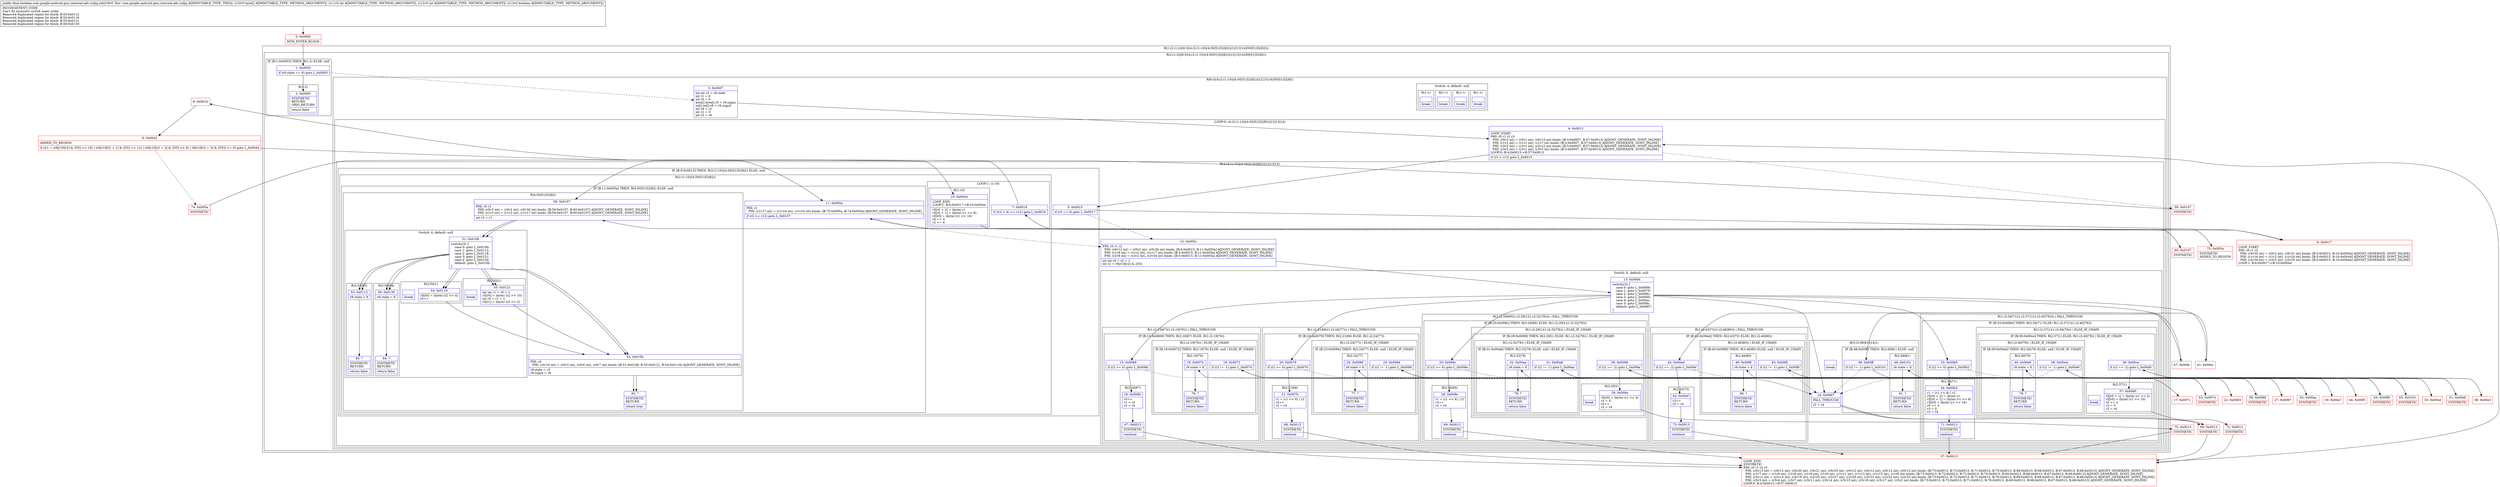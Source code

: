 digraph "CFG forcom.google.android.gms.internal.ads.zzdjq.zzb([BIIZ)Z" {
subgraph cluster_Region_1621375892 {
label = "R(1:(2:(1:2)|(6:3|(4:(2:(1:10)|(4:50|51|52|82))|12|13|14)|50|51|52|82)))";
node [shape=record,color=blue];
subgraph cluster_Region_534604008 {
label = "R(2:(1:2)|(6:3|(4:(2:(1:10)|(4:50|51|52|82))|12|13|14)|50|51|52|82))";
node [shape=record,color=blue];
subgraph cluster_IfRegion_2129795215 {
label = "IF [B:1:0x0003] THEN: R(1:2) ELSE: null";
node [shape=record,color=blue];
Node_1 [shape=record,label="{1\:\ 0x0003|if (r9.state == 6) goto L_0x0005\l}"];
subgraph cluster_Region_709757341 {
label = "R(1:2)";
node [shape=record,color=blue];
Node_2 [shape=record,label="{2\:\ 0x0005|SYNTHETIC\lRETURN\lORIG_RETURN\l|return false\l}"];
}
}
subgraph cluster_Region_2009476238 {
label = "R(6:3|(4:(2:(1:10)|(4:50|51|52|82))|12|13|14)|50|51|52|82)";
node [shape=record,color=blue];
Node_3 [shape=record,label="{3\:\ 0x0007|int int r2 = r9.state\lint r1 = 0\lint r0 = 0\lbyte[] byte[] r5 = r9.zzgxz\lint[] int[] r6 = r9.zzgyd\lint r8 = r2\lint r2 = 0\lint r3 = r8\l}"];
subgraph cluster_LoopRegion_527367001 {
label = "LOOP:0: (4:(2:(1:10)|(4:50|51|52|82))|12|13|14)";
node [shape=record,color=blue];
Node_4 [shape=record,label="{4\:\ 0x0013|LOOP_START\lPHI: r0 r1 r2 r3 \l  PHI: (r0v2 int) = (r0v1 int), (r0v13 int) binds: [B:3:0x0007, B:57:0x0013] A[DONT_GENERATE, DONT_INLINE]\l  PHI: (r1v2 int) = (r1v1 int), (r1v7 int) binds: [B:3:0x0007, B:57:0x0013] A[DONT_GENERATE, DONT_INLINE]\l  PHI: (r2v2 int) = (r2v1 int), (r2v12 int) binds: [B:3:0x0007, B:57:0x0013] A[DONT_GENERATE, DONT_INLINE]\l  PHI: (r3v2 int) = (r3v1 int), (r3v3 int) binds: [B:3:0x0007, B:57:0x0013] A[DONT_GENERATE, DONT_INLINE]\lLOOP:0: B:4:0x0013\-\>B:57:0x0013\l|if (r2 \< r12) goto L_0x0015\l}"];
subgraph cluster_Region_1916642313 {
label = "R(4:(2:(1:10)|(4:50|51|52|82))|12|13|14)";
node [shape=record,color=blue];
subgraph cluster_IfRegion_2015854201 {
label = "IF [B:5:0x0015] THEN: R(2:(1:10)|(4:50|51|52|82)) ELSE: null";
node [shape=record,color=blue];
Node_5 [shape=record,label="{5\:\ 0x0015|if (r3 == 0) goto L_0x0017\l}"];
subgraph cluster_Region_1811410907 {
label = "R(2:(1:10)|(4:50|51|52|82))";
node [shape=record,color=blue];
subgraph cluster_LoopRegion_15468881 {
label = "LOOP:1: (1:10)";
node [shape=record,color=blue];
Node_7 [shape=record,label="{7\:\ 0x0019|if ((r2 + 4) \<= r12) goto L_0x001b\l}"];
subgraph cluster_Region_1471421758 {
label = "R(1:10)";
node [shape=record,color=blue];
Node_10 [shape=record,label="{10\:\ 0x0044|LOOP_END\lLOOP:1: B:6:0x0017\-\>B:10:0x0044\l|r5[r0 + 2] = (byte) r1\lr5[r0 + 1] = (byte) (r1 \>\> 8)\lr5[r0] = (byte) (r1 \>\> 16)\lr0 += 3\lr2 += 4\l}"];
}
}
subgraph cluster_IfRegion_1032988707 {
label = "IF [B:11:0x005a] THEN: R(4:50|51|52|82) ELSE: null";
node [shape=record,color=blue];
Node_11 [shape=record,label="{11\:\ 0x005a|PHI: r1 \l  PHI: (r1v17 int) = (r1v16 int), (r1v24 int) binds: [B:75:0x005a, B:74:0x005a] A[DONT_GENERATE, DONT_INLINE]\l|if (r2 \>= r12) goto L_0x0107\l}"];
subgraph cluster_Region_23008443 {
label = "R(4:50|51|52|82)";
node [shape=record,color=blue];
Node_50 [shape=record,label="{50\:\ 0x0107|PHI: r0 r1 \l  PHI: (r0v3 int) = (r0v2 int), (r0v30 int) binds: [B:59:0x0107, B:60:0x0107] A[DONT_GENERATE, DONT_INLINE]\l  PHI: (r1v3 int) = (r1v2 int), (r1v17 int) binds: [B:59:0x0107, B:60:0x0107] A[DONT_GENERATE, DONT_INLINE]\l|int r2 = r1\l}"];
subgraph cluster_SwitchRegion_284947991 {
label = "Switch: 4, default: null";
node [shape=record,color=blue];
Node_51 [shape=record,label="{51\:\ 0x0108|switch(r3) \{\l    case 0: goto L_0x010b;\l    case 1: goto L_0x0112;\l    case 2: goto L_0x0118;\l    case 3: goto L_0x0121;\l    case 4: goto L_0x0130;\l    default: goto L_0x010b;\l\}\l}"];
subgraph cluster_Region_530137189 {
label = "R(2:53|83)";
node [shape=record,color=blue];
Node_53 [shape=record,label="{53\:\ 0x0112|r9.state = 6\l}"];
Node_83 [shape=record,label="{83\:\ ?|SYNTHETIC\lRETURN\l|return false\l}"];
}
subgraph cluster_Region_1157406 {
label = "R(2:54|1)";
node [shape=record,color=blue];
Node_54 [shape=record,label="{54\:\ 0x0118|r5[r0] = (byte) (r2 \>\> 4)\lr0++\l}"];
Node_InsnContainer_1908479353 [shape=record,label="{|break\l}"];
}
subgraph cluster_Region_783757759 {
label = "R(2:55|1)";
node [shape=record,color=blue];
Node_55 [shape=record,label="{55\:\ 0x0121|int int r1 = r0 + 1\lr5[r0] = (byte) (r2 \>\> 10)\lint r0 = r1 + 1\lr5[r1] = (byte) (r2 \>\> 2)\l}"];
Node_InsnContainer_731510845 [shape=record,label="{|break\l}"];
}
subgraph cluster_Region_2135180194 {
label = "R(2:56|84)";
node [shape=record,color=blue];
Node_56 [shape=record,label="{56\:\ 0x0130|r9.state = 6\l}"];
Node_84 [shape=record,label="{84\:\ ?|SYNTHETIC\lRETURN\l|return false\l}"];
}
}
Node_52 [shape=record,label="{52\:\ 0x010b|PHI: r0 \l  PHI: (r0v10 int) = (r0v3 int), (r0v6 int), (r0v7 int) binds: [B:51:0x0108, B:55:0x0121, B:54:0x0118] A[DONT_GENERATE, DONT_INLINE]\l|r9.state = r3\lr9.zzgya = r0\l}"];
Node_82 [shape=record,label="{82\:\ ?|SYNTHETIC\lRETURN\l|return true\l}"];
}
}
}
}
Node_12 [shape=record,label="{12\:\ 0x005c|PHI: r0 r1 r2 \l  PHI: (r0v12 int) = (r0v2 int), (r0v30 int) binds: [B:5:0x0015, B:11:0x005a] A[DONT_GENERATE, DONT_INLINE]\l  PHI: (r1v6 int) = (r1v2 int), (r1v17 int) binds: [B:5:0x0015, B:11:0x005a] A[DONT_GENERATE, DONT_INLINE]\l  PHI: (r2v8 int) = (r2v2 int), (r2v34 int) binds: [B:5:0x0015, B:11:0x005a] A[DONT_GENERATE, DONT_INLINE]\l|int int r4 = r2 + 1\lint r2 = r6[r10[r2] & 255]\l}"];
subgraph cluster_SwitchRegion_1891488728 {
label = "Switch: 6, default: null";
node [shape=record,color=blue];
Node_13 [shape=record,label="{13\:\ 0x0064|switch(r3) \{\l    case 0: goto L_0x0069;\l    case 1: goto L_0x0079;\l    case 2: goto L_0x008c;\l    case 3: goto L_0x00b0;\l    case 4: goto L_0x00ec;\l    case 5: goto L_0x00fe;\l    default: goto L_0x0067;\l\}\l}"];
subgraph cluster_Region_705412679 {
label = "R(1:(2:16|67)(1:(2:19|76))) | FALL_THROUGH\l";
node [shape=record,color=blue];
subgraph cluster_IfRegion_525682571 {
label = "IF [B:15:0x0069] THEN: R(2:16|67) ELSE: R(1:(2:19|76))";
node [shape=record,color=blue];
Node_15 [shape=record,label="{15\:\ 0x0069|if (r2 \>= 0) goto L_0x006b\l}"];
subgraph cluster_Region_585405010 {
label = "R(2:16|67)";
node [shape=record,color=blue];
Node_16 [shape=record,label="{16\:\ 0x006b|r3++\lr1 = r2\lr2 = r4\l}"];
Node_67 [shape=record,label="{67\:\ 0x0013|SYNTHETIC\l|continue\l}"];
}
subgraph cluster_Region_1394089122 {
label = "R(1:(2:19|76)) | ELSE_IF_CHAIN\l";
node [shape=record,color=blue];
subgraph cluster_IfRegion_1355891000 {
label = "IF [B:18:0x0072] THEN: R(2:19|76) ELSE: null | ELSE_IF_CHAIN\l";
node [shape=record,color=blue];
Node_18 [shape=record,label="{18\:\ 0x0072|if (r2 != \-1) goto L_0x0074\l}"];
subgraph cluster_Region_933514988 {
label = "R(2:19|76)";
node [shape=record,color=blue];
Node_19 [shape=record,label="{19\:\ 0x0074|r9.state = 6\l}"];
Node_76 [shape=record,label="{76\:\ ?|SYNTHETIC\lRETURN\l|return false\l}"];
}
}
}
}
}
subgraph cluster_Region_1788887785 {
label = "R(1:(2:21|68)(1:(2:24|77))) | FALL_THROUGH\l";
node [shape=record,color=blue];
subgraph cluster_IfRegion_1324116969 {
label = "IF [B:20:0x0079] THEN: R(2:21|68) ELSE: R(1:(2:24|77))";
node [shape=record,color=blue];
Node_20 [shape=record,label="{20\:\ 0x0079|if (r2 \>= 0) goto L_0x007b\l}"];
subgraph cluster_Region_1686134800 {
label = "R(2:21|68)";
node [shape=record,color=blue];
Node_21 [shape=record,label="{21\:\ 0x007b|r1 = (r1 \<\< 6) \| r2\lr3++\lr2 = r4\l}"];
Node_68 [shape=record,label="{68\:\ 0x0013|SYNTHETIC\l|continue\l}"];
}
subgraph cluster_Region_497954940 {
label = "R(1:(2:24|77)) | ELSE_IF_CHAIN\l";
node [shape=record,color=blue];
subgraph cluster_IfRegion_51709990 {
label = "IF [B:23:0x0084] THEN: R(2:24|77) ELSE: null | ELSE_IF_CHAIN\l";
node [shape=record,color=blue];
Node_23 [shape=record,label="{23\:\ 0x0084|if (r2 != \-1) goto L_0x0086\l}"];
subgraph cluster_Region_239129191 {
label = "R(2:24|77)";
node [shape=record,color=blue];
Node_24 [shape=record,label="{24\:\ 0x0086|r9.state = 6\l}"];
Node_77 [shape=record,label="{77\:\ ?|SYNTHETIC\lRETURN\l|return false\l}"];
}
}
}
}
}
subgraph cluster_Region_461782637 {
label = "R(1:(2:26|69)(1:(2:29|1)(1:(2:32|78)))) | FALL_THROUGH\l";
node [shape=record,color=blue];
subgraph cluster_IfRegion_919170768 {
label = "IF [B:25:0x008c] THEN: R(2:26|69) ELSE: R(1:(2:29|1)(1:(2:32|78)))";
node [shape=record,color=blue];
Node_25 [shape=record,label="{25\:\ 0x008c|if (r2 \>= 0) goto L_0x008e\l}"];
subgraph cluster_Region_1662687784 {
label = "R(2:26|69)";
node [shape=record,color=blue];
Node_26 [shape=record,label="{26\:\ 0x008e|r1 = (r1 \<\< 6) \| r2\lr3++\lr2 = r4\l}"];
Node_69 [shape=record,label="{69\:\ 0x0013|SYNTHETIC\l|continue\l}"];
}
subgraph cluster_Region_1935249662 {
label = "R(1:(2:29|1)(1:(2:32|78))) | ELSE_IF_CHAIN\l";
node [shape=record,color=blue];
subgraph cluster_IfRegion_1816867248 {
label = "IF [B:28:0x0098] THEN: R(2:29|1) ELSE: R(1:(2:32|78)) | ELSE_IF_CHAIN\l";
node [shape=record,color=blue];
Node_28 [shape=record,label="{28\:\ 0x0098|if (r2 == \-2) goto L_0x009a\l}"];
subgraph cluster_Region_916653410 {
label = "R(2:29|1)";
node [shape=record,color=blue];
Node_29 [shape=record,label="{29\:\ 0x009a|r5[r0] = (byte) (r1 \>\> 4)\lr3 = 4\lr0++\lr2 = r4\l}"];
Node_InsnContainer_530084665 [shape=record,label="{|break\l}"];
}
subgraph cluster_Region_398674247 {
label = "R(1:(2:32|78)) | ELSE_IF_CHAIN\l";
node [shape=record,color=blue];
subgraph cluster_IfRegion_1096133875 {
label = "IF [B:31:0x00a8] THEN: R(2:32|78) ELSE: null | ELSE_IF_CHAIN\l";
node [shape=record,color=blue];
Node_31 [shape=record,label="{31\:\ 0x00a8|if (r2 != \-1) goto L_0x00aa\l}"];
subgraph cluster_Region_1025276036 {
label = "R(2:32|78)";
node [shape=record,color=blue];
Node_32 [shape=record,label="{32\:\ 0x00aa|r9.state = 6\l}"];
Node_78 [shape=record,label="{78\:\ ?|SYNTHETIC\lRETURN\l|return false\l}"];
}
}
}
}
}
}
}
subgraph cluster_Region_50184633 {
label = "R(1:(2:34|71)(1:(2:37|1)(1:(2:40|79)))) | FALL_THROUGH\l";
node [shape=record,color=blue];
subgraph cluster_IfRegion_1781192903 {
label = "IF [B:33:0x00b0] THEN: R(2:34|71) ELSE: R(1:(2:37|1)(1:(2:40|79)))";
node [shape=record,color=blue];
Node_33 [shape=record,label="{33\:\ 0x00b0|if (r2 \>= 0) goto L_0x00b2\l}"];
subgraph cluster_Region_1753838143 {
label = "R(2:34|71)";
node [shape=record,color=blue];
Node_34 [shape=record,label="{34\:\ 0x00b2|r1 = (r1 \<\< 6) \| r2\lr5[r0 + 2] = (byte) r1\lr5[r0 + 1] = (byte) (r1 \>\> 8)\lr5[r0] = (byte) (r1 \>\> 16)\lr0 += 3\lr3 = 0\lr2 = r4\l}"];
Node_71 [shape=record,label="{71\:\ 0x0013|SYNTHETIC\l|continue\l}"];
}
subgraph cluster_Region_1579187044 {
label = "R(1:(2:37|1)(1:(2:40|79))) | ELSE_IF_CHAIN\l";
node [shape=record,color=blue];
subgraph cluster_IfRegion_401118396 {
label = "IF [B:36:0x00ce] THEN: R(2:37|1) ELSE: R(1:(2:40|79)) | ELSE_IF_CHAIN\l";
node [shape=record,color=blue];
Node_36 [shape=record,label="{36\:\ 0x00ce|if (r2 == \-2) goto L_0x00d0\l}"];
subgraph cluster_Region_1363436358 {
label = "R(2:37|1)";
node [shape=record,color=blue];
Node_37 [shape=record,label="{37\:\ 0x00d0|r5[r0 + 1] = (byte) (r1 \>\> 2)\lr5[r0] = (byte) (r1 \>\> 10)\lr0 += 2\lr3 = 5\lr2 = r4\l}"];
Node_InsnContainer_1394907286 [shape=record,label="{|break\l}"];
}
subgraph cluster_Region_220336686 {
label = "R(1:(2:40|79)) | ELSE_IF_CHAIN\l";
node [shape=record,color=blue];
subgraph cluster_IfRegion_572256576 {
label = "IF [B:39:0x00e4] THEN: R(2:40|79) ELSE: null | ELSE_IF_CHAIN\l";
node [shape=record,color=blue];
Node_39 [shape=record,label="{39\:\ 0x00e4|if (r2 != \-1) goto L_0x00e6\l}"];
subgraph cluster_Region_1631517242 {
label = "R(2:40|79)";
node [shape=record,color=blue];
Node_40 [shape=record,label="{40\:\ 0x00e6|r9.state = 6\l}"];
Node_79 [shape=record,label="{79\:\ ?|SYNTHETIC\lRETURN\l|return false\l}"];
}
}
}
}
}
}
}
subgraph cluster_Region_1008227874 {
label = "R(1:(2:43|73)(1:(2:46|80))) | FALL_THROUGH\l";
node [shape=record,color=blue];
subgraph cluster_IfRegion_1313203140 {
label = "IF [B:42:0x00ed] THEN: R(2:43|73) ELSE: R(1:(2:46|80))";
node [shape=record,color=blue];
Node_42 [shape=record,label="{42\:\ 0x00ed|if (r2 == \-2) goto L_0x00ef\l}"];
subgraph cluster_Region_85400221 {
label = "R(2:43|73)";
node [shape=record,color=blue];
Node_43 [shape=record,label="{43\:\ 0x00ef|r3++\lr2 = r4\l}"];
Node_73 [shape=record,label="{73\:\ 0x0013|SYNTHETIC\l|continue\l}"];
}
subgraph cluster_Region_1267697951 {
label = "R(1:(2:46|80)) | ELSE_IF_CHAIN\l";
node [shape=record,color=blue];
subgraph cluster_IfRegion_1914041899 {
label = "IF [B:45:0x00f6] THEN: R(2:46|80) ELSE: null | ELSE_IF_CHAIN\l";
node [shape=record,color=blue];
Node_45 [shape=record,label="{45\:\ 0x00f6|if (r2 != \-1) goto L_0x00f8\l}"];
subgraph cluster_Region_1453408546 {
label = "R(2:46|80)";
node [shape=record,color=blue];
Node_46 [shape=record,label="{46\:\ 0x00f8|r9.state = 6\l}"];
Node_80 [shape=record,label="{80\:\ ?|SYNTHETIC\lRETURN\l|return false\l}"];
}
}
}
}
}
subgraph cluster_Region_314239305 {
label = "R(3:(2:49|81)|14|1)";
node [shape=record,color=blue];
subgraph cluster_IfRegion_562807201 {
label = "IF [B:48:0x00ff] THEN: R(2:49|81) ELSE: null";
node [shape=record,color=blue];
Node_48 [shape=record,label="{48\:\ 0x00ff|if (r2 != \-1) goto L_0x0101\l}"];
subgraph cluster_Region_1087934182 {
label = "R(2:49|81)";
node [shape=record,color=blue];
Node_49 [shape=record,label="{49\:\ 0x0101|r9.state = 6\l}"];
Node_81 [shape=record,label="{81\:\ ?|SYNTHETIC\lRETURN\l|return false\l}"];
}
}
Node_14 [shape=record,label="{14\:\ 0x0067|FALL_THROUGH\l|r2 = r4\l}"];
Node_InsnContainer_1041201561 [shape=record,label="{|break\l}"];
}
}
Node_14 [shape=record,label="{14\:\ 0x0067|FALL_THROUGH\l|r2 = r4\l}"];
}
}
Node_50 [shape=record,label="{50\:\ 0x0107|PHI: r0 r1 \l  PHI: (r0v3 int) = (r0v2 int), (r0v30 int) binds: [B:59:0x0107, B:60:0x0107] A[DONT_GENERATE, DONT_INLINE]\l  PHI: (r1v3 int) = (r1v2 int), (r1v17 int) binds: [B:59:0x0107, B:60:0x0107] A[DONT_GENERATE, DONT_INLINE]\l|int r2 = r1\l}"];
subgraph cluster_SwitchRegion_1556229852 {
label = "Switch: 4, default: null";
node [shape=record,color=blue];
Node_51 [shape=record,label="{51\:\ 0x0108|switch(r3) \{\l    case 0: goto L_0x010b;\l    case 1: goto L_0x0112;\l    case 2: goto L_0x0118;\l    case 3: goto L_0x0121;\l    case 4: goto L_0x0130;\l    default: goto L_0x010b;\l\}\l}"];
subgraph cluster_Region_159373366 {
label = "R(1:1)";
node [shape=record,color=blue];
Node_InsnContainer_1435181162 [shape=record,label="{|break\l}"];
}
subgraph cluster_Region_1361066883 {
label = "R(1:1)";
node [shape=record,color=blue];
Node_InsnContainer_338051983 [shape=record,label="{|break\l}"];
}
subgraph cluster_Region_1668253525 {
label = "R(1:1)";
node [shape=record,color=blue];
Node_InsnContainer_1877701410 [shape=record,label="{|break\l}"];
}
subgraph cluster_Region_1061659007 {
label = "R(1:1)";
node [shape=record,color=blue];
Node_InsnContainer_433825571 [shape=record,label="{|break\l}"];
}
}
Node_52 [shape=record,label="{52\:\ 0x010b|PHI: r0 \l  PHI: (r0v10 int) = (r0v3 int), (r0v6 int), (r0v7 int) binds: [B:51:0x0108, B:55:0x0121, B:54:0x0118] A[DONT_GENERATE, DONT_INLINE]\l|r9.state = r3\lr9.zzgya = r0\l}"];
Node_82 [shape=record,label="{82\:\ ?|SYNTHETIC\lRETURN\l|return true\l}"];
}
}
}
Node_0 [shape=record,color=red,label="{0\:\ 0x0000|MTH_ENTER_BLOCK\l}"];
Node_6 [shape=record,color=red,label="{6\:\ 0x0017|LOOP_START\lPHI: r0 r1 r2 \l  PHI: (r0v30 int) = (r0v2 int), (r0v31 int) binds: [B:5:0x0015, B:10:0x0044] A[DONT_GENERATE, DONT_INLINE]\l  PHI: (r1v16 int) = (r1v2 int), (r1v24 int) binds: [B:5:0x0015, B:10:0x0044] A[DONT_GENERATE, DONT_INLINE]\l  PHI: (r2v34 int) = (r2v2 int), (r2v35 int) binds: [B:5:0x0015, B:10:0x0044] A[DONT_GENERATE, DONT_INLINE]\lLOOP:1: B:6:0x0017\-\>B:10:0x0044\l}"];
Node_8 [shape=record,color=red,label="{8\:\ 0x001b}"];
Node_9 [shape=record,color=red,label="{9\:\ 0x0042|ADDED_TO_REGION\l|if ((r1 = (r6[r10[r2] & 255] \<\< 18) \| (r6[r10[r2 + 1] & 255] \<\< 12) \| (r6[r10[r2 + 2] & 255] \<\< 6) \| r6[r10[r2 + 3] & 255]) \>= 0) goto L_0x0044\l}"];
Node_17 [shape=record,color=red,label="{17\:\ 0x0071}"];
Node_22 [shape=record,color=red,label="{22\:\ 0x0083}"];
Node_27 [shape=record,color=red,label="{27\:\ 0x0097}"];
Node_30 [shape=record,color=red,label="{30\:\ 0x00a7}"];
Node_35 [shape=record,color=red,label="{35\:\ 0x00cd}"];
Node_38 [shape=record,color=red,label="{38\:\ 0x00e3}"];
Node_41 [shape=record,color=red,label="{41\:\ 0x00ec}"];
Node_44 [shape=record,color=red,label="{44\:\ 0x00f5}"];
Node_47 [shape=record,color=red,label="{47\:\ 0x00fe}"];
Node_57 [shape=record,color=red,label="{57\:\ 0x0013|LOOP_END\lSYNTHETIC\lPHI: r0 r1 r2 r3 \l  PHI: (r0v13 int) = (r0v12 int), (r0v20 int), (r0v21 int), (r0v25 int), (r0v12 int), (r0v12 int), (r0v12 int), (r0v12 int) binds: [B:73:0x0013, B:72:0x0013, B:71:0x0013, B:70:0x0013, B:69:0x0013, B:68:0x0013, B:67:0x0013, B:66:0x0013] A[DONT_GENERATE, DONT_INLINE]\l  PHI: (r1v7 int) = (r1v6 int), (r1v6 int), (r1v9 int), (r1v6 int), (r1v11 int), (r1v13 int), (r1v15 int), (r1v6 int) binds: [B:73:0x0013, B:72:0x0013, B:71:0x0013, B:70:0x0013, B:69:0x0013, B:68:0x0013, B:67:0x0013, B:66:0x0013] A[DONT_GENERATE, DONT_INLINE]\l  PHI: (r2v12 int) = (r2v14 int), (r2v19 int), (r2v25 int), (r2v27 int), (r2v29 int), (r2v31 int), (r2v32 int), (r2v33 int) binds: [B:73:0x0013, B:72:0x0013, B:71:0x0013, B:70:0x0013, B:69:0x0013, B:68:0x0013, B:67:0x0013, B:66:0x0013] A[DONT_GENERATE, DONT_INLINE]\l  PHI: (r3v3 int) = (r3v4 int), (r3v7 int), (r3v11 int), (r3v14 int), (r3v15 int), (r3v16 int), (r3v17 int), (r3v2 int) binds: [B:73:0x0013, B:72:0x0013, B:71:0x0013, B:70:0x0013, B:69:0x0013, B:68:0x0013, B:67:0x0013, B:66:0x0013] A[DONT_GENERATE, DONT_INLINE]\lLOOP:0: B:4:0x0013\-\>B:57:0x0013\l}"];
Node_58 [shape=record,color=red,label="{58\:\ 0x0086|SYNTHETIC\l}"];
Node_59 [shape=record,color=red,label="{59\:\ 0x0107|SYNTHETIC\l}"];
Node_60 [shape=record,color=red,label="{60\:\ 0x0107|SYNTHETIC\l}"];
Node_61 [shape=record,color=red,label="{61\:\ 0x00e6|SYNTHETIC\l}"];
Node_62 [shape=record,color=red,label="{62\:\ 0x00aa|SYNTHETIC\l}"];
Node_63 [shape=record,color=red,label="{63\:\ 0x0074|SYNTHETIC\l}"];
Node_64 [shape=record,color=red,label="{64\:\ 0x00f8|SYNTHETIC\l}"];
Node_65 [shape=record,color=red,label="{65\:\ 0x0101|SYNTHETIC\l}"];
Node_66 [shape=record,color=red,label="{66\:\ 0x0013|SYNTHETIC\l}"];
Node_70 [shape=record,color=red,label="{70\:\ 0x0013|SYNTHETIC\l}"];
Node_72 [shape=record,color=red,label="{72\:\ 0x0013|SYNTHETIC\l}"];
Node_74 [shape=record,color=red,label="{74\:\ 0x005a|SYNTHETIC\l}"];
Node_75 [shape=record,color=red,label="{75\:\ 0x005a|SYNTHETIC\lADDED_TO_REGION\l}"];
MethodNode[shape=record,label="{public final boolean com.google.android.gms.internal.ads.zzdjq.zzb((r9v0 'this' com.google.android.gms.internal.ads.zzdjq A[IMMUTABLE_TYPE, THIS]), (r10v0 byte[] A[IMMUTABLE_TYPE, METHOD_ARGUMENT]), (r11v0 int A[IMMUTABLE_TYPE, METHOD_ARGUMENT]), (r12v0 int A[IMMUTABLE_TYPE, METHOD_ARGUMENT]), (r13v0 boolean A[IMMUTABLE_TYPE, METHOD_ARGUMENT]))  | INCONSISTENT_CODE\lCan't fix incorrect switch cases order\lRemoved duplicated region for block: B:53:0x0112 \lRemoved duplicated region for block: B:54:0x0118 \lRemoved duplicated region for block: B:55:0x0121 \lRemoved duplicated region for block: B:56:0x0130 \l}"];
MethodNode -> Node_0;
Node_1 -> Node_2;
Node_1 -> Node_3[style=dashed];
Node_3 -> Node_4;
Node_4 -> Node_5;
Node_4 -> Node_59[style=dashed];
Node_5 -> Node_6;
Node_5 -> Node_12[style=dashed];
Node_7 -> Node_8;
Node_7 -> Node_75[style=dashed];
Node_10 -> Node_6;
Node_11 -> Node_12[style=dashed];
Node_11 -> Node_60;
Node_50 -> Node_51;
Node_51 -> Node_52;
Node_51 -> Node_53;
Node_51 -> Node_54;
Node_51 -> Node_55;
Node_51 -> Node_56;
Node_53 -> Node_83;
Node_54 -> Node_52;
Node_55 -> Node_52;
Node_56 -> Node_84;
Node_52 -> Node_82;
Node_12 -> Node_13;
Node_13 -> Node_14;
Node_13 -> Node_15;
Node_13 -> Node_20;
Node_13 -> Node_25;
Node_13 -> Node_33;
Node_13 -> Node_41;
Node_13 -> Node_47;
Node_15 -> Node_16;
Node_15 -> Node_17[style=dashed];
Node_16 -> Node_67;
Node_67 -> Node_57;
Node_18 -> Node_14[style=dashed];
Node_18 -> Node_63;
Node_19 -> Node_76;
Node_20 -> Node_21;
Node_20 -> Node_22[style=dashed];
Node_21 -> Node_68;
Node_68 -> Node_57;
Node_23 -> Node_14[style=dashed];
Node_23 -> Node_58;
Node_24 -> Node_77;
Node_25 -> Node_26;
Node_25 -> Node_27[style=dashed];
Node_26 -> Node_69;
Node_69 -> Node_57;
Node_28 -> Node_29;
Node_28 -> Node_30[style=dashed];
Node_29 -> Node_70;
Node_31 -> Node_14[style=dashed];
Node_31 -> Node_62;
Node_32 -> Node_78;
Node_33 -> Node_34;
Node_33 -> Node_35[style=dashed];
Node_34 -> Node_71;
Node_71 -> Node_57;
Node_36 -> Node_37;
Node_36 -> Node_38[style=dashed];
Node_37 -> Node_72;
Node_39 -> Node_14[style=dashed];
Node_39 -> Node_61;
Node_40 -> Node_79;
Node_42 -> Node_43;
Node_42 -> Node_44[style=dashed];
Node_43 -> Node_73;
Node_73 -> Node_57;
Node_45 -> Node_14[style=dashed];
Node_45 -> Node_64;
Node_46 -> Node_80;
Node_48 -> Node_14[style=dashed];
Node_48 -> Node_65;
Node_49 -> Node_81;
Node_14 -> Node_66;
Node_14 -> Node_66;
Node_50 -> Node_51;
Node_51 -> Node_52;
Node_51 -> Node_53;
Node_51 -> Node_54;
Node_51 -> Node_55;
Node_51 -> Node_56;
Node_52 -> Node_82;
Node_0 -> Node_1;
Node_6 -> Node_7;
Node_8 -> Node_9;
Node_9 -> Node_10;
Node_9 -> Node_74[style=dashed];
Node_17 -> Node_18;
Node_22 -> Node_23;
Node_27 -> Node_28;
Node_30 -> Node_31;
Node_35 -> Node_36;
Node_38 -> Node_39;
Node_41 -> Node_42;
Node_44 -> Node_45;
Node_47 -> Node_48;
Node_57 -> Node_4;
Node_58 -> Node_24;
Node_59 -> Node_50;
Node_60 -> Node_50;
Node_61 -> Node_40;
Node_62 -> Node_32;
Node_63 -> Node_19;
Node_64 -> Node_46;
Node_65 -> Node_49;
Node_66 -> Node_57;
Node_70 -> Node_57;
Node_72 -> Node_57;
Node_74 -> Node_11;
Node_75 -> Node_11;
}

